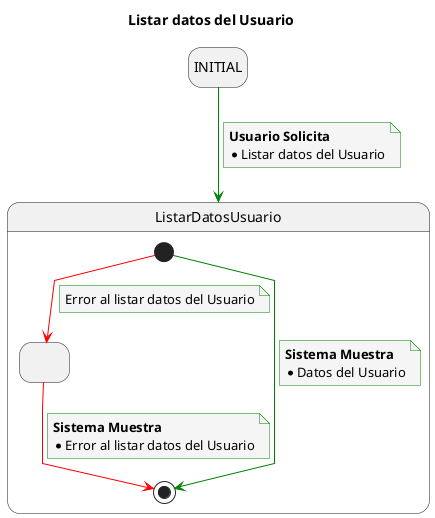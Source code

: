 @startuml

title Listar datos del Usuario

skinparam {
    NoteBackgroundColor #whiteSmoke
    ArrowColor #green
    NoteBorderColor #green
    linetype polyline
}

hide empty description

state startState as "INITIAL"

startState --> ListarDatosUsuario
note on link
    <b>Usuario Solicita</b>
    * Listar datos del Usuario
end note

state ListarDatosUsuario {
    state 2 as " "
    [*] --> [*] 
    note on link
        <b>Sistema Muestra</b>
        * Datos del Usuario
    end note

    [*] -[#red]-> 2
    note on link
        Error al listar datos del Usuario
    end note

    2 -[#red]-> [*]
    note on link
        <b>Sistema Muestra</b>
        * Error al listar datos del Usuario
    end note


}

@enduml